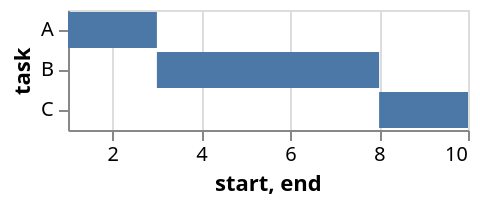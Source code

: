 {
  "$schema": "https://vega.github.io/schema/vega-lite/v5.json",
  "description": "A simple bar chart with ranged data (aka Gantt Chart).",
  "data": {
    "values": [
      {"task": "A", "start": 1, "end": 3},
      {"task": "B", "start": 3, "end": 8},
      {"task": "C", "start": 8, "end": 10}
    ]
  },
  "mark": "bar",
  "encoding": {
    "y": {"field": "task", "type": "ordinal"},
    "x": {"field": "start", "type": "quantitative"},
    "x2": {"field": "end"}
  },
  "config": { "scale": { "zero": false } }
}
